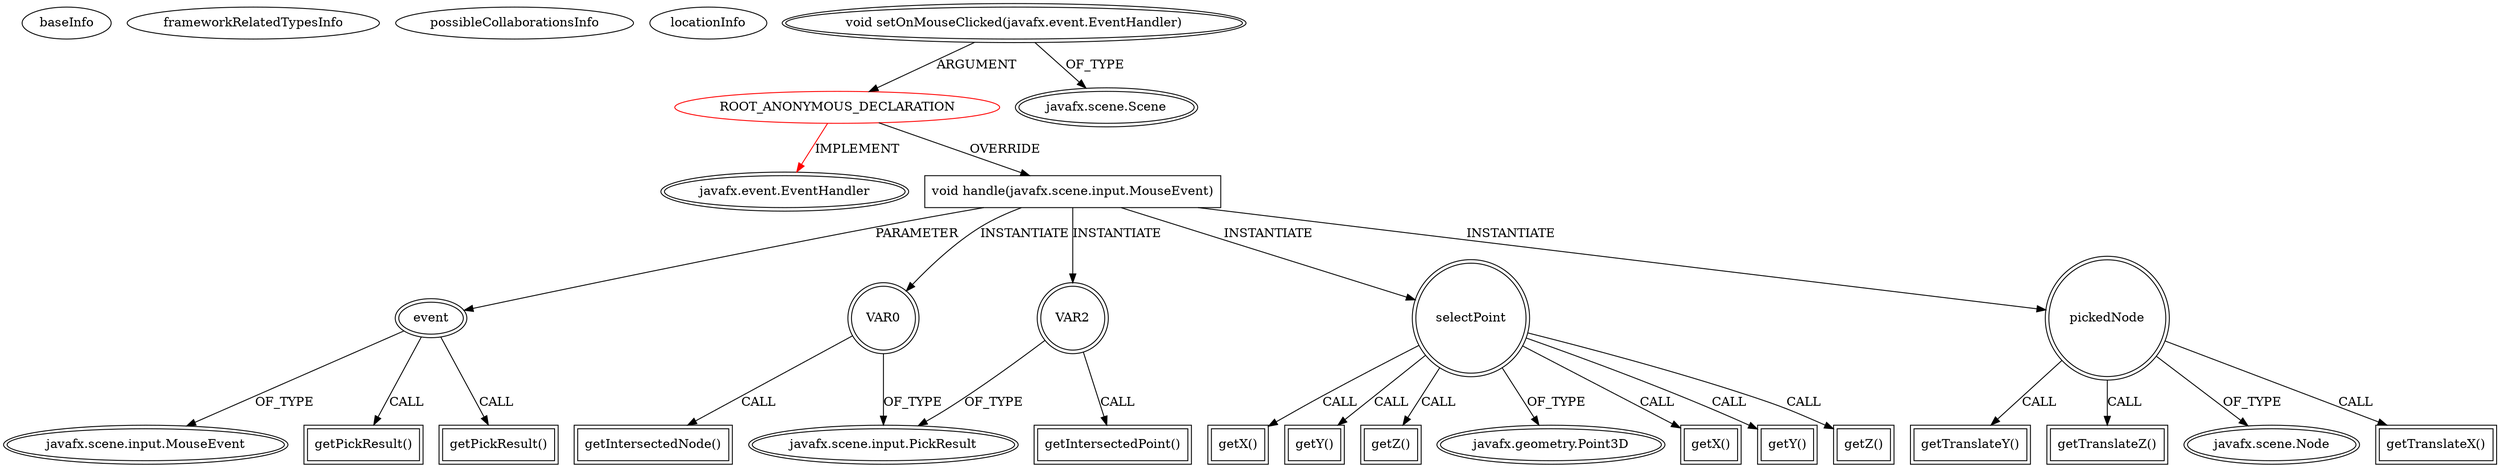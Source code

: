 digraph {
baseInfo[graphId=3645,category="extension_graph",isAnonymous=true,possibleRelation=false]
frameworkRelatedTypesInfo[0="javafx.event.EventHandler"]
possibleCollaborationsInfo[]
locationInfo[projectName="mjchao-3D-Graphing-Calculator",filePath="/mjchao-3D-Graphing-Calculator/3D-Graphing-Calculator-master/src/mjchao/graph3d/graph/GraphPaper3D.java",contextSignature="void setupListeners()",graphId="3645"]
0[label="ROOT_ANONYMOUS_DECLARATION",vertexType="ROOT_ANONYMOUS_DECLARATION",isFrameworkType=false,color=red]
1[label="javafx.event.EventHandler",vertexType="FRAMEWORK_INTERFACE_TYPE",isFrameworkType=true,peripheries=2]
2[label="void setOnMouseClicked(javafx.event.EventHandler)",vertexType="OUTSIDE_CALL",isFrameworkType=true,peripheries=2]
3[label="javafx.scene.Scene",vertexType="FRAMEWORK_CLASS_TYPE",isFrameworkType=true,peripheries=2]
4[label="void handle(javafx.scene.input.MouseEvent)",vertexType="OVERRIDING_METHOD_DECLARATION",isFrameworkType=false,shape=box]
5[label="event",vertexType="PARAMETER_DECLARATION",isFrameworkType=true,peripheries=2]
6[label="javafx.scene.input.MouseEvent",vertexType="FRAMEWORK_CLASS_TYPE",isFrameworkType=true,peripheries=2]
7[label="VAR0",vertexType="VARIABLE_EXPRESION",isFrameworkType=true,peripheries=2,shape=circle]
9[label="javafx.scene.input.PickResult",vertexType="FRAMEWORK_CLASS_TYPE",isFrameworkType=true,peripheries=2]
8[label="getIntersectedNode()",vertexType="INSIDE_CALL",isFrameworkType=true,peripheries=2,shape=box]
11[label="getPickResult()",vertexType="INSIDE_CALL",isFrameworkType=true,peripheries=2,shape=box]
12[label="VAR2",vertexType="VARIABLE_EXPRESION",isFrameworkType=true,peripheries=2,shape=circle]
13[label="getIntersectedPoint()",vertexType="INSIDE_CALL",isFrameworkType=true,peripheries=2,shape=box]
16[label="getPickResult()",vertexType="INSIDE_CALL",isFrameworkType=true,peripheries=2,shape=box]
17[label="selectPoint",vertexType="VARIABLE_EXPRESION",isFrameworkType=true,peripheries=2,shape=circle]
19[label="javafx.geometry.Point3D",vertexType="FRAMEWORK_CLASS_TYPE",isFrameworkType=true,peripheries=2]
18[label="getX()",vertexType="INSIDE_CALL",isFrameworkType=true,peripheries=2,shape=box]
21[label="getY()",vertexType="INSIDE_CALL",isFrameworkType=true,peripheries=2,shape=box]
23[label="getZ()",vertexType="INSIDE_CALL",isFrameworkType=true,peripheries=2,shape=box]
25[label="getX()",vertexType="INSIDE_CALL",isFrameworkType=true,peripheries=2,shape=box]
26[label="pickedNode",vertexType="VARIABLE_EXPRESION",isFrameworkType=true,peripheries=2,shape=circle]
28[label="javafx.scene.Node",vertexType="FRAMEWORK_CLASS_TYPE",isFrameworkType=true,peripheries=2]
27[label="getTranslateX()",vertexType="INSIDE_CALL",isFrameworkType=true,peripheries=2,shape=box]
30[label="getY()",vertexType="INSIDE_CALL",isFrameworkType=true,peripheries=2,shape=box]
32[label="getTranslateY()",vertexType="INSIDE_CALL",isFrameworkType=true,peripheries=2,shape=box]
34[label="getZ()",vertexType="INSIDE_CALL",isFrameworkType=true,peripheries=2,shape=box]
36[label="getTranslateZ()",vertexType="INSIDE_CALL",isFrameworkType=true,peripheries=2,shape=box]
0->1[label="IMPLEMENT",color=red]
2->0[label="ARGUMENT"]
2->3[label="OF_TYPE"]
0->4[label="OVERRIDE"]
5->6[label="OF_TYPE"]
4->5[label="PARAMETER"]
4->7[label="INSTANTIATE"]
7->9[label="OF_TYPE"]
7->8[label="CALL"]
5->11[label="CALL"]
4->12[label="INSTANTIATE"]
12->9[label="OF_TYPE"]
12->13[label="CALL"]
5->16[label="CALL"]
4->17[label="INSTANTIATE"]
17->19[label="OF_TYPE"]
17->18[label="CALL"]
17->21[label="CALL"]
17->23[label="CALL"]
17->25[label="CALL"]
4->26[label="INSTANTIATE"]
26->28[label="OF_TYPE"]
26->27[label="CALL"]
17->30[label="CALL"]
26->32[label="CALL"]
17->34[label="CALL"]
26->36[label="CALL"]
}
